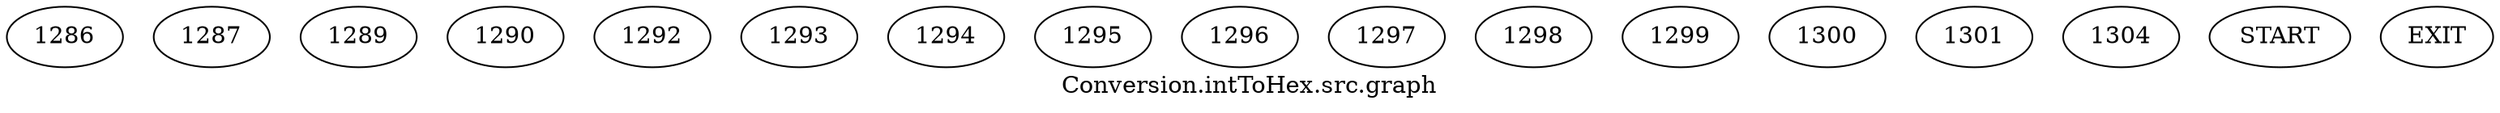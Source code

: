 /* --------------------------------------------------- */
/* Generated by Dr. Garbage Control Flow Graph Factory */
/* http://www.drgarbage.com                            */
/* Version: 4.5.0.201508311741                         */
/* Retrieved on: 2020-01-06 14:34:33.232               */
/* --------------------------------------------------- */
digraph "Conversion.intToHex.src.graph" {
 graph [label="Conversion.intToHex.src.graph"];
 2 [label="1286" ]
 3 [label="1287" ]
 4 [label="1289" ]
 5 [label="1290" ]
 6 [label="1292" ]
 7 [label="1293" ]
 8 [label="1294" ]
 9 [label="1295" ]
 10 [label="1296" ]
 11 [label="1297" ]
 12 [label="1298" ]
 13 [label="1299" ]
 14 [label="1300" ]
 15 [label="1301" ]
 16 [label="1304" ]
 17 [label="START" ]
 18 [label="EXIT" ]
 17  2
 2  3
 2  4
 4  5
 4  6
 6  7
 7  8
 14  8
 15  8
 8  9
 9  10
 10  11
 11  12
 12  13
 13  14
 11  15
 8  16
 3  18
 5  18
 16  18
}
